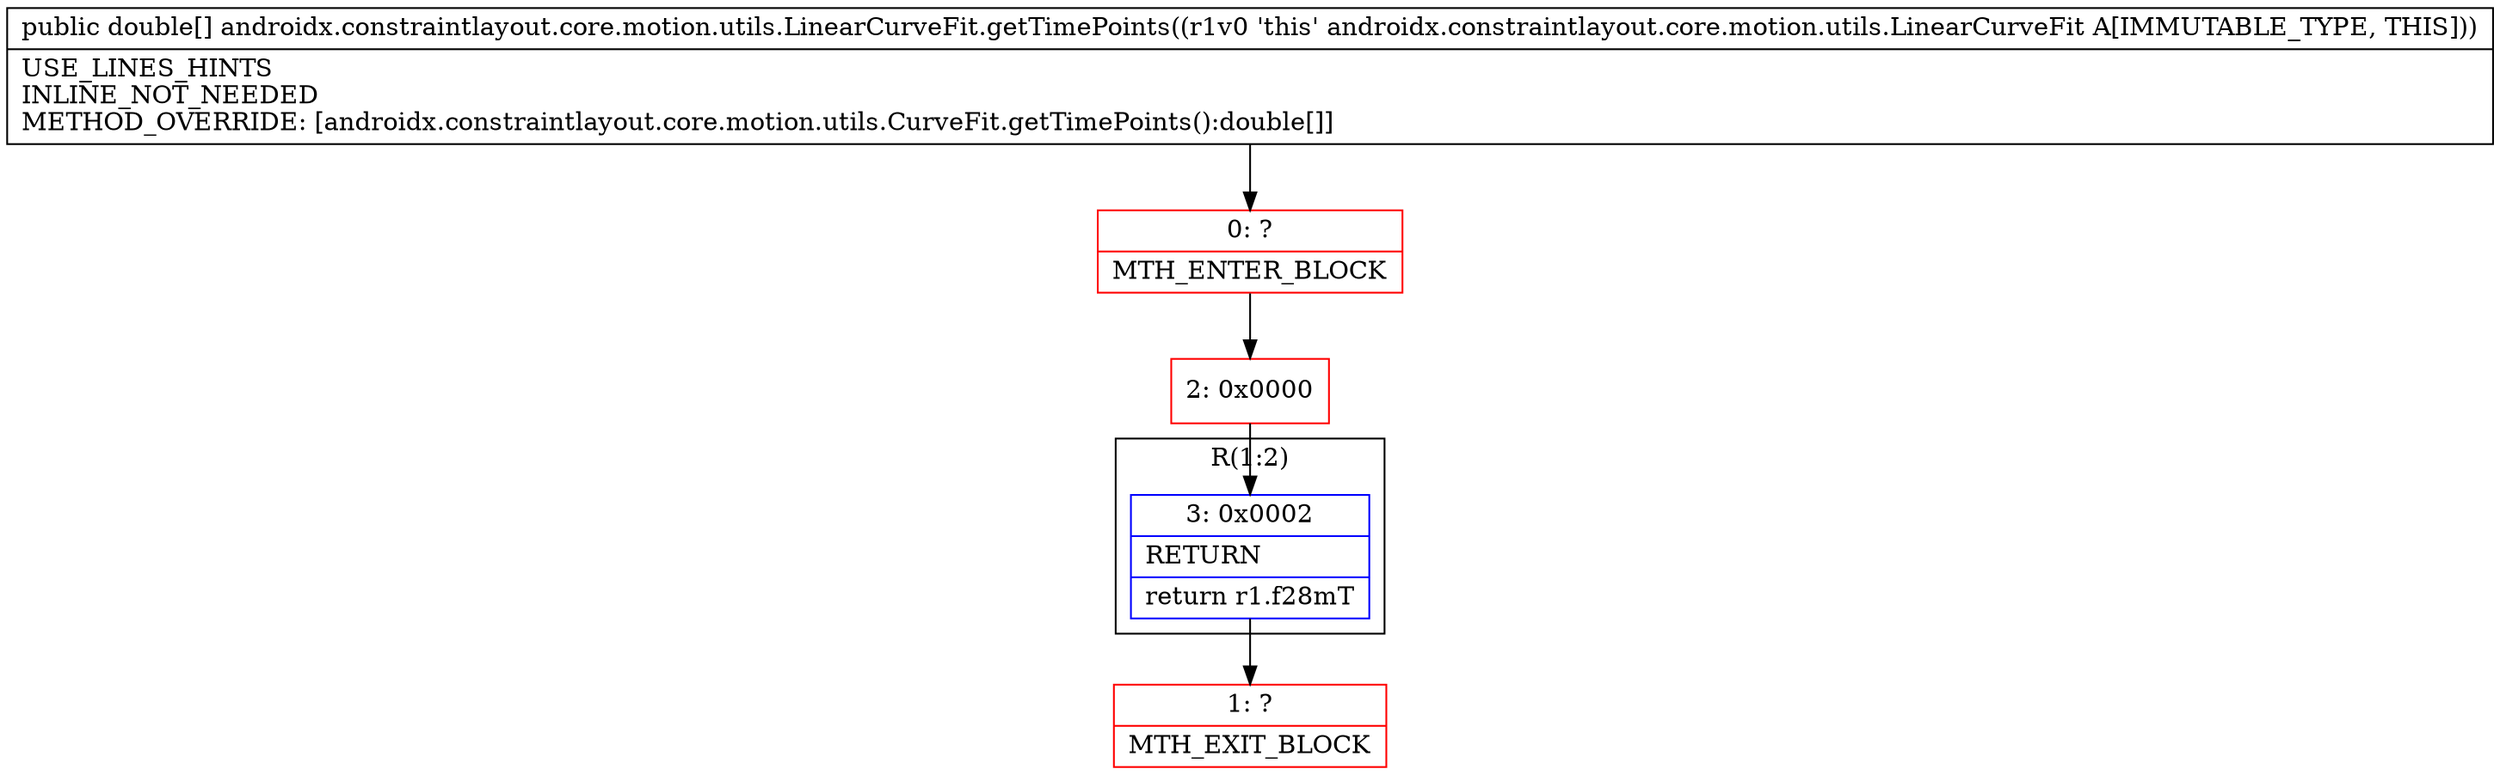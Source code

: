 digraph "CFG forandroidx.constraintlayout.core.motion.utils.LinearCurveFit.getTimePoints()[D" {
subgraph cluster_Region_166013837 {
label = "R(1:2)";
node [shape=record,color=blue];
Node_3 [shape=record,label="{3\:\ 0x0002|RETURN\l|return r1.f28mT\l}"];
}
Node_0 [shape=record,color=red,label="{0\:\ ?|MTH_ENTER_BLOCK\l}"];
Node_2 [shape=record,color=red,label="{2\:\ 0x0000}"];
Node_1 [shape=record,color=red,label="{1\:\ ?|MTH_EXIT_BLOCK\l}"];
MethodNode[shape=record,label="{public double[] androidx.constraintlayout.core.motion.utils.LinearCurveFit.getTimePoints((r1v0 'this' androidx.constraintlayout.core.motion.utils.LinearCurveFit A[IMMUTABLE_TYPE, THIS]))  | USE_LINES_HINTS\lINLINE_NOT_NEEDED\lMETHOD_OVERRIDE: [androidx.constraintlayout.core.motion.utils.CurveFit.getTimePoints():double[]]\l}"];
MethodNode -> Node_0;Node_3 -> Node_1;
Node_0 -> Node_2;
Node_2 -> Node_3;
}

